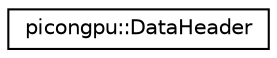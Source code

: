 digraph "Graphical Class Hierarchy"
{
 // LATEX_PDF_SIZE
  edge [fontname="Helvetica",fontsize="10",labelfontname="Helvetica",labelfontsize="10"];
  node [fontname="Helvetica",fontsize="10",shape=record];
  rankdir="LR";
  Node0 [label="picongpu::DataHeader",height=0.2,width=0.4,color="black", fillcolor="white", style="filled",URL="$structpicongpu_1_1_data_header.html",tooltip=" "];
}
